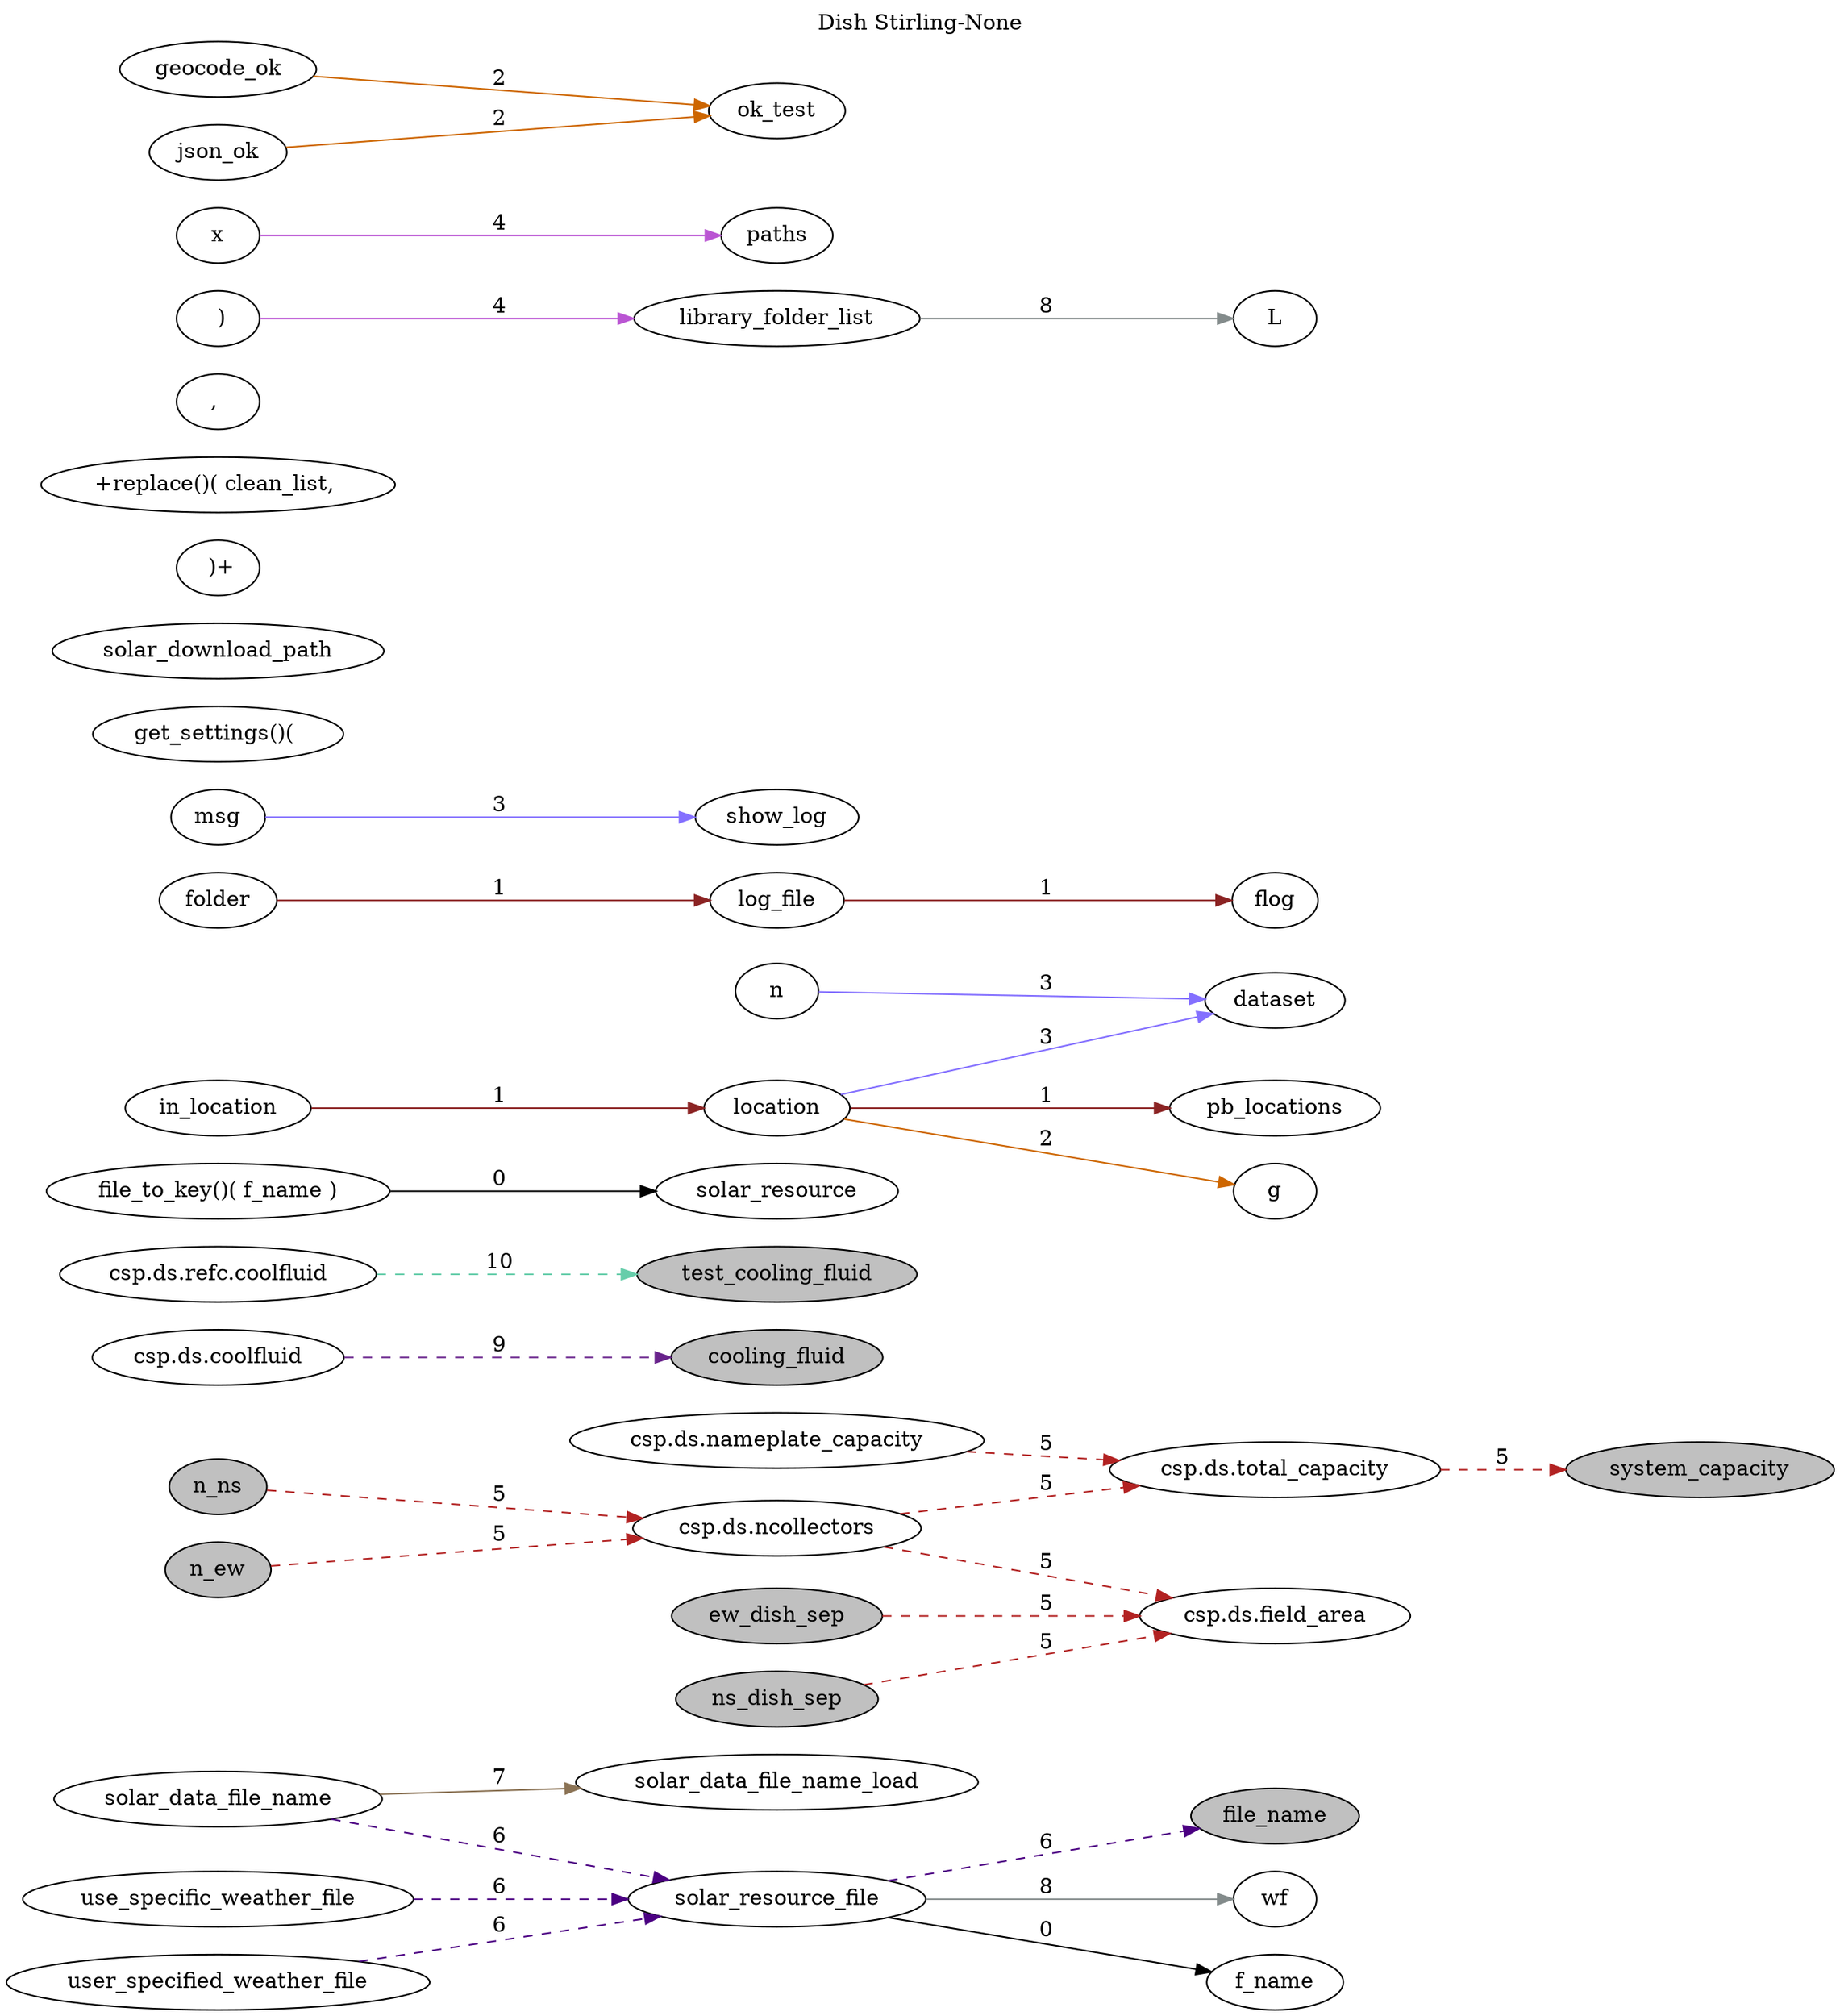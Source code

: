 digraph DishStirling_None {
	label ="Dish Stirling-None";
	labelloc=top;
	rankdir=LR;
	ranksep="1";
	"file_name" [style=filled, fillcolor=grey]
	"n_ns" [style=filled, fillcolor=grey]
	"cooling_fluid" [style=filled, fillcolor=grey]
	"ew_dish_sep" [style=filled, fillcolor=grey]
	"ns_dish_sep" [style=filled, fillcolor=grey]
	"n_ew" [style=filled, fillcolor=grey]
	"system_capacity" [style=filled, fillcolor=grey]
	"test_cooling_fluid" [style=filled, fillcolor=grey]

	"file_to_key()( f_name )" -> "solar_resource" [label=0, color = black];
	"location" -> "pb_locations" [label=1, color = brown4];
	"location" -> "g" [label=2, color = darkorange3];
	"location" -> "dataset" [label=3, color = lightslateblue];
	"folder" -> "log_file" [label=1, color = brown4];
	"msg" -> "show_log" [label=3, color = lightslateblue];
	"log_file" -> "flog" [label=1, color = brown4];
	"get_settings()( "solar_download_path" )+"
"+replace()( clean_list, ";", "
" )" -> "library_folder_list" [label=4, color = mediumorchid];
	"x" -> "paths" [label=4, color = mediumorchid];
	"geocode_ok" -> "ok_test" [label=2, color = darkorange3];
	"csp.ds.ncollectors" -> "csp.ds.total_capacity" [label=5, style=dashed, color = firebrick];
	"csp.ds.ncollectors" -> "csp.ds.field_area" [label=5, style=dashed, color = firebrick];
	"solar_data_file_name" -> "solar_resource_file" [label=6, style=dashed, color = indigo];
	"solar_data_file_name" -> "solar_data_file_name_load" [label=7, color = burlywood4];
	"in_location" -> "location" [label=1, color = brown4];
	"use_specific_weather_file" -> "solar_resource_file" [label=6, style=dashed, color = indigo];
	"solar_resource_file" -> "file_name" [label=6, style=dashed, color = indigo];
	"solar_resource_file" -> "wf" [label=8, color = azure4];
	"solar_resource_file" -> "f_name" [label=0, color = black];
	"csp.ds.coolfluid" -> "cooling_fluid" [label=9, style=dashed, color = darkorchid4];
	"csp.ds.nameplate_capacity" -> "csp.ds.total_capacity" [label=5, style=dashed, color = firebrick];
	"n" -> "dataset" [label=3, color = lightslateblue];
	"n_ns" -> "csp.ds.ncollectors" [label=5, style=dashed, color = firebrick];
	"ew_dish_sep" -> "csp.ds.field_area" [label=5, style=dashed, color = firebrick];
	"ns_dish_sep" -> "csp.ds.field_area" [label=5, style=dashed, color = firebrick];
	"n_ew" -> "csp.ds.ncollectors" [label=5, style=dashed, color = firebrick];
	"csp.ds.refc.coolfluid" -> "test_cooling_fluid" [label=10, style=dashed, color = aquamarine3];
	"json_ok" -> "ok_test" [label=2, color = darkorange3];
	"library_folder_list" -> "L" [label=8, color = azure4];
	"csp.ds.total_capacity" -> "system_capacity" [label=5, style=dashed, color = firebrick];
	"user_specified_weather_file" -> "solar_resource_file" [label=6, style=dashed, color = indigo];
}